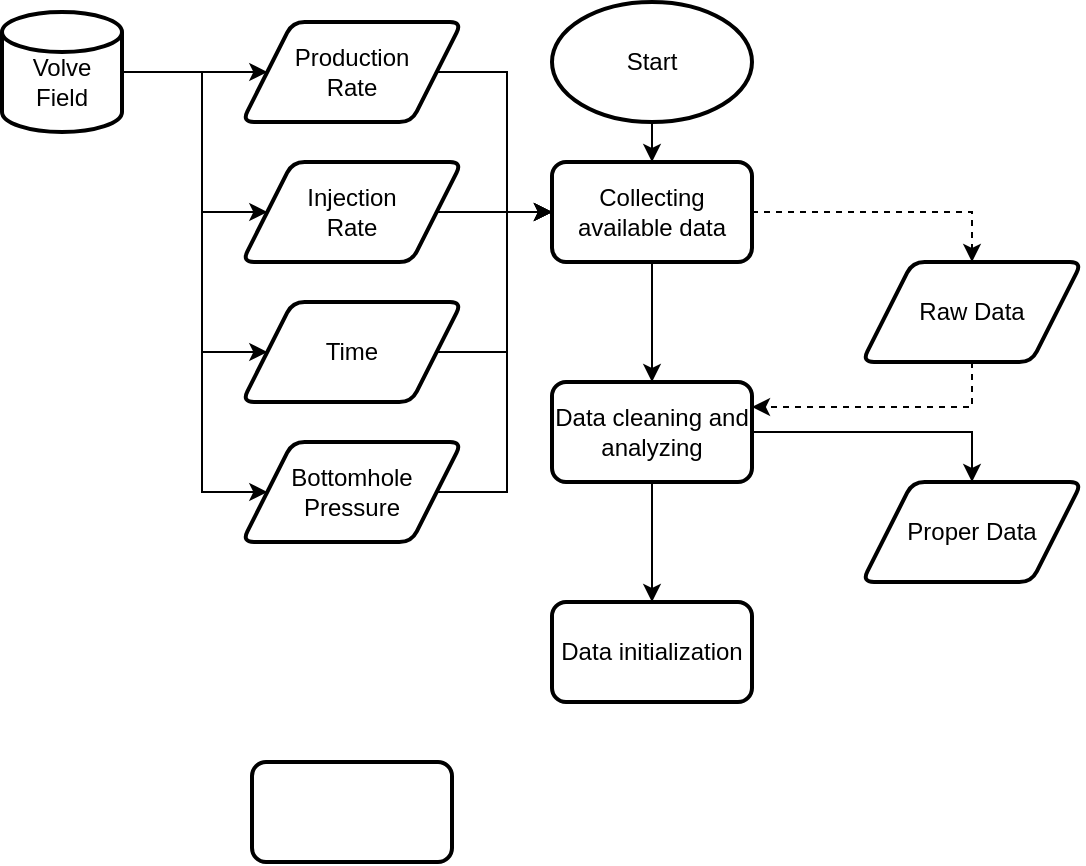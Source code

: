<mxfile version="21.3.8" type="github">
  <diagram name="Page-1" id="_5uB-s6qS9bGdQct2IHt">
    <mxGraphModel dx="463" dy="678" grid="1" gridSize="10" guides="1" tooltips="1" connect="1" arrows="1" fold="1" page="1" pageScale="1" pageWidth="850" pageHeight="1100" math="0" shadow="0">
      <root>
        <mxCell id="0" />
        <mxCell id="1" parent="0" />
        <mxCell id="X-uNzcTZzW1CFX3FjaCT-12" style="edgeStyle=orthogonalEdgeStyle;rounded=0;orthogonalLoop=1;jettySize=auto;html=1;exitX=0.5;exitY=1;exitDx=0;exitDy=0;exitPerimeter=0;entryX=0.5;entryY=0;entryDx=0;entryDy=0;" parent="1" source="X-uNzcTZzW1CFX3FjaCT-1" target="X-uNzcTZzW1CFX3FjaCT-4" edge="1">
          <mxGeometry relative="1" as="geometry" />
        </mxCell>
        <mxCell id="X-uNzcTZzW1CFX3FjaCT-1" value="Start" style="strokeWidth=2;html=1;shape=mxgraph.flowchart.start_2;whiteSpace=wrap;" parent="1" vertex="1">
          <mxGeometry x="1265" y="10" width="100" height="60" as="geometry" />
        </mxCell>
        <mxCell id="X-uNzcTZzW1CFX3FjaCT-5" style="edgeStyle=orthogonalEdgeStyle;rounded=0;orthogonalLoop=1;jettySize=auto;html=1;exitX=1;exitY=0.5;exitDx=0;exitDy=0;entryX=0;entryY=0.5;entryDx=0;entryDy=0;" parent="1" source="X-uNzcTZzW1CFX3FjaCT-2" target="X-uNzcTZzW1CFX3FjaCT-4" edge="1">
          <mxGeometry relative="1" as="geometry" />
        </mxCell>
        <mxCell id="X-uNzcTZzW1CFX3FjaCT-2" value="Production Rate" style="shape=parallelogram;html=1;strokeWidth=2;perimeter=parallelogramPerimeter;whiteSpace=wrap;rounded=1;arcSize=12;size=0.23;spacingLeft=20;spacingRight=20;" parent="1" vertex="1">
          <mxGeometry x="1110" y="20" width="110" height="50" as="geometry" />
        </mxCell>
        <mxCell id="X-uNzcTZzW1CFX3FjaCT-14" style="edgeStyle=orthogonalEdgeStyle;rounded=0;orthogonalLoop=1;jettySize=auto;html=1;exitX=0.5;exitY=1;exitDx=0;exitDy=0;entryX=0.5;entryY=0;entryDx=0;entryDy=0;" parent="1" source="X-uNzcTZzW1CFX3FjaCT-4" target="X-uNzcTZzW1CFX3FjaCT-13" edge="1">
          <mxGeometry relative="1" as="geometry" />
        </mxCell>
        <mxCell id="X-uNzcTZzW1CFX3FjaCT-23" style="edgeStyle=orthogonalEdgeStyle;rounded=0;orthogonalLoop=1;jettySize=auto;html=1;exitX=1;exitY=0.5;exitDx=0;exitDy=0;entryX=0.5;entryY=0;entryDx=0;entryDy=0;dashed=1;" parent="1" source="X-uNzcTZzW1CFX3FjaCT-4" target="X-uNzcTZzW1CFX3FjaCT-15" edge="1">
          <mxGeometry relative="1" as="geometry" />
        </mxCell>
        <mxCell id="X-uNzcTZzW1CFX3FjaCT-4" value="Collecting available data" style="rounded=1;whiteSpace=wrap;html=1;absoluteArcSize=1;arcSize=14;strokeWidth=2;" parent="1" vertex="1">
          <mxGeometry x="1265" y="90" width="100" height="50" as="geometry" />
        </mxCell>
        <mxCell id="X-uNzcTZzW1CFX3FjaCT-7" style="edgeStyle=orthogonalEdgeStyle;rounded=0;orthogonalLoop=1;jettySize=auto;html=1;exitX=1;exitY=0.5;exitDx=0;exitDy=0;entryX=0;entryY=0.5;entryDx=0;entryDy=0;" parent="1" source="X-uNzcTZzW1CFX3FjaCT-6" target="X-uNzcTZzW1CFX3FjaCT-4" edge="1">
          <mxGeometry relative="1" as="geometry" />
        </mxCell>
        <mxCell id="X-uNzcTZzW1CFX3FjaCT-6" value="Injection Rate" style="shape=parallelogram;html=1;strokeWidth=2;perimeter=parallelogramPerimeter;whiteSpace=wrap;rounded=1;arcSize=12;size=0.23;spacingLeft=20;spacingRight=20;" parent="1" vertex="1">
          <mxGeometry x="1110" y="90" width="110" height="50" as="geometry" />
        </mxCell>
        <mxCell id="X-uNzcTZzW1CFX3FjaCT-9" style="edgeStyle=orthogonalEdgeStyle;rounded=0;orthogonalLoop=1;jettySize=auto;html=1;exitX=1;exitY=0.5;exitDx=0;exitDy=0;entryX=0;entryY=0.5;entryDx=0;entryDy=0;" parent="1" source="X-uNzcTZzW1CFX3FjaCT-8" target="X-uNzcTZzW1CFX3FjaCT-4" edge="1">
          <mxGeometry relative="1" as="geometry" />
        </mxCell>
        <mxCell id="X-uNzcTZzW1CFX3FjaCT-8" value="Time" style="shape=parallelogram;html=1;strokeWidth=2;perimeter=parallelogramPerimeter;whiteSpace=wrap;rounded=1;arcSize=12;size=0.23;spacingLeft=20;spacingRight=20;" parent="1" vertex="1">
          <mxGeometry x="1110" y="160" width="110" height="50" as="geometry" />
        </mxCell>
        <mxCell id="X-uNzcTZzW1CFX3FjaCT-11" style="edgeStyle=orthogonalEdgeStyle;rounded=0;orthogonalLoop=1;jettySize=auto;html=1;exitX=1;exitY=0.5;exitDx=0;exitDy=0;entryX=0;entryY=0.5;entryDx=0;entryDy=0;" parent="1" source="X-uNzcTZzW1CFX3FjaCT-10" target="X-uNzcTZzW1CFX3FjaCT-4" edge="1">
          <mxGeometry relative="1" as="geometry" />
        </mxCell>
        <mxCell id="X-uNzcTZzW1CFX3FjaCT-10" value="Bottomhole Pressure" style="shape=parallelogram;html=1;strokeWidth=2;perimeter=parallelogramPerimeter;whiteSpace=wrap;rounded=1;arcSize=12;size=0.23;spacingLeft=20;spacingRight=20;" parent="1" vertex="1">
          <mxGeometry x="1110" y="230" width="110" height="50" as="geometry" />
        </mxCell>
        <mxCell id="X-uNzcTZzW1CFX3FjaCT-27" style="edgeStyle=orthogonalEdgeStyle;rounded=0;orthogonalLoop=1;jettySize=auto;html=1;exitX=1;exitY=0.5;exitDx=0;exitDy=0;entryX=0.5;entryY=0;entryDx=0;entryDy=0;" parent="1" source="X-uNzcTZzW1CFX3FjaCT-13" target="X-uNzcTZzW1CFX3FjaCT-26" edge="1">
          <mxGeometry relative="1" as="geometry" />
        </mxCell>
        <mxCell id="X-uNzcTZzW1CFX3FjaCT-35" style="edgeStyle=orthogonalEdgeStyle;rounded=0;orthogonalLoop=1;jettySize=auto;html=1;exitX=0.5;exitY=1;exitDx=0;exitDy=0;entryX=0.5;entryY=0;entryDx=0;entryDy=0;" parent="1" source="X-uNzcTZzW1CFX3FjaCT-13" target="X-uNzcTZzW1CFX3FjaCT-34" edge="1">
          <mxGeometry relative="1" as="geometry" />
        </mxCell>
        <mxCell id="X-uNzcTZzW1CFX3FjaCT-13" value="Data cleaning and analyzing" style="rounded=1;whiteSpace=wrap;html=1;absoluteArcSize=1;arcSize=14;strokeWidth=2;" parent="1" vertex="1">
          <mxGeometry x="1265" y="200" width="100" height="50" as="geometry" />
        </mxCell>
        <mxCell id="X-uNzcTZzW1CFX3FjaCT-24" style="edgeStyle=orthogonalEdgeStyle;rounded=0;orthogonalLoop=1;jettySize=auto;html=1;exitX=0.5;exitY=1;exitDx=0;exitDy=0;entryX=1;entryY=0.25;entryDx=0;entryDy=0;dashed=1;" parent="1" source="X-uNzcTZzW1CFX3FjaCT-15" target="X-uNzcTZzW1CFX3FjaCT-13" edge="1">
          <mxGeometry relative="1" as="geometry" />
        </mxCell>
        <mxCell id="X-uNzcTZzW1CFX3FjaCT-15" value="Raw Data" style="shape=parallelogram;html=1;strokeWidth=2;perimeter=parallelogramPerimeter;whiteSpace=wrap;rounded=1;arcSize=12;size=0.23;spacingLeft=20;spacingRight=20;" parent="1" vertex="1">
          <mxGeometry x="1420" y="140" width="110" height="50" as="geometry" />
        </mxCell>
        <mxCell id="X-uNzcTZzW1CFX3FjaCT-17" style="edgeStyle=orthogonalEdgeStyle;rounded=0;orthogonalLoop=1;jettySize=auto;html=1;exitX=1;exitY=0.5;exitDx=0;exitDy=0;exitPerimeter=0;entryX=0;entryY=0.5;entryDx=0;entryDy=0;" parent="1" source="X-uNzcTZzW1CFX3FjaCT-16" target="X-uNzcTZzW1CFX3FjaCT-2" edge="1">
          <mxGeometry relative="1" as="geometry" />
        </mxCell>
        <mxCell id="X-uNzcTZzW1CFX3FjaCT-18" style="edgeStyle=orthogonalEdgeStyle;rounded=0;orthogonalLoop=1;jettySize=auto;html=1;exitX=1;exitY=0.5;exitDx=0;exitDy=0;exitPerimeter=0;entryX=0;entryY=0.5;entryDx=0;entryDy=0;" parent="1" source="X-uNzcTZzW1CFX3FjaCT-16" target="X-uNzcTZzW1CFX3FjaCT-6" edge="1">
          <mxGeometry relative="1" as="geometry">
            <Array as="points">
              <mxPoint x="1090" y="45" />
              <mxPoint x="1090" y="115" />
            </Array>
          </mxGeometry>
        </mxCell>
        <mxCell id="X-uNzcTZzW1CFX3FjaCT-19" style="edgeStyle=orthogonalEdgeStyle;rounded=0;orthogonalLoop=1;jettySize=auto;html=1;exitX=1;exitY=0.5;exitDx=0;exitDy=0;exitPerimeter=0;entryX=0;entryY=0.5;entryDx=0;entryDy=0;" parent="1" source="X-uNzcTZzW1CFX3FjaCT-16" target="X-uNzcTZzW1CFX3FjaCT-8" edge="1">
          <mxGeometry relative="1" as="geometry">
            <Array as="points">
              <mxPoint x="1090" y="45" />
              <mxPoint x="1090" y="185" />
            </Array>
          </mxGeometry>
        </mxCell>
        <mxCell id="X-uNzcTZzW1CFX3FjaCT-20" style="edgeStyle=orthogonalEdgeStyle;rounded=0;orthogonalLoop=1;jettySize=auto;html=1;exitX=1;exitY=0.5;exitDx=0;exitDy=0;exitPerimeter=0;entryX=0;entryY=0.5;entryDx=0;entryDy=0;" parent="1" source="X-uNzcTZzW1CFX3FjaCT-16" target="X-uNzcTZzW1CFX3FjaCT-10" edge="1">
          <mxGeometry relative="1" as="geometry">
            <Array as="points">
              <mxPoint x="1090" y="45" />
              <mxPoint x="1090" y="255" />
            </Array>
          </mxGeometry>
        </mxCell>
        <mxCell id="X-uNzcTZzW1CFX3FjaCT-16" value="Volve&lt;br&gt;Field" style="strokeWidth=2;html=1;shape=mxgraph.flowchart.database;whiteSpace=wrap;spacingTop=10;" parent="1" vertex="1">
          <mxGeometry x="990" y="15" width="60" height="60" as="geometry" />
        </mxCell>
        <mxCell id="X-uNzcTZzW1CFX3FjaCT-26" value="Proper Data" style="shape=parallelogram;html=1;strokeWidth=2;perimeter=parallelogramPerimeter;whiteSpace=wrap;rounded=1;arcSize=12;size=0.23;spacingLeft=20;spacingRight=20;" parent="1" vertex="1">
          <mxGeometry x="1420" y="250" width="110" height="50" as="geometry" />
        </mxCell>
        <mxCell id="X-uNzcTZzW1CFX3FjaCT-34" value="Data initialization" style="rounded=1;whiteSpace=wrap;html=1;absoluteArcSize=1;arcSize=14;strokeWidth=2;" parent="1" vertex="1">
          <mxGeometry x="1265" y="310" width="100" height="50" as="geometry" />
        </mxCell>
        <mxCell id="X-uNzcTZzW1CFX3FjaCT-36" value="" style="rounded=1;whiteSpace=wrap;html=1;absoluteArcSize=1;arcSize=14;strokeWidth=2;" parent="1" vertex="1">
          <mxGeometry x="1115" y="390" width="100" height="50" as="geometry" />
        </mxCell>
      </root>
    </mxGraphModel>
  </diagram>
</mxfile>

